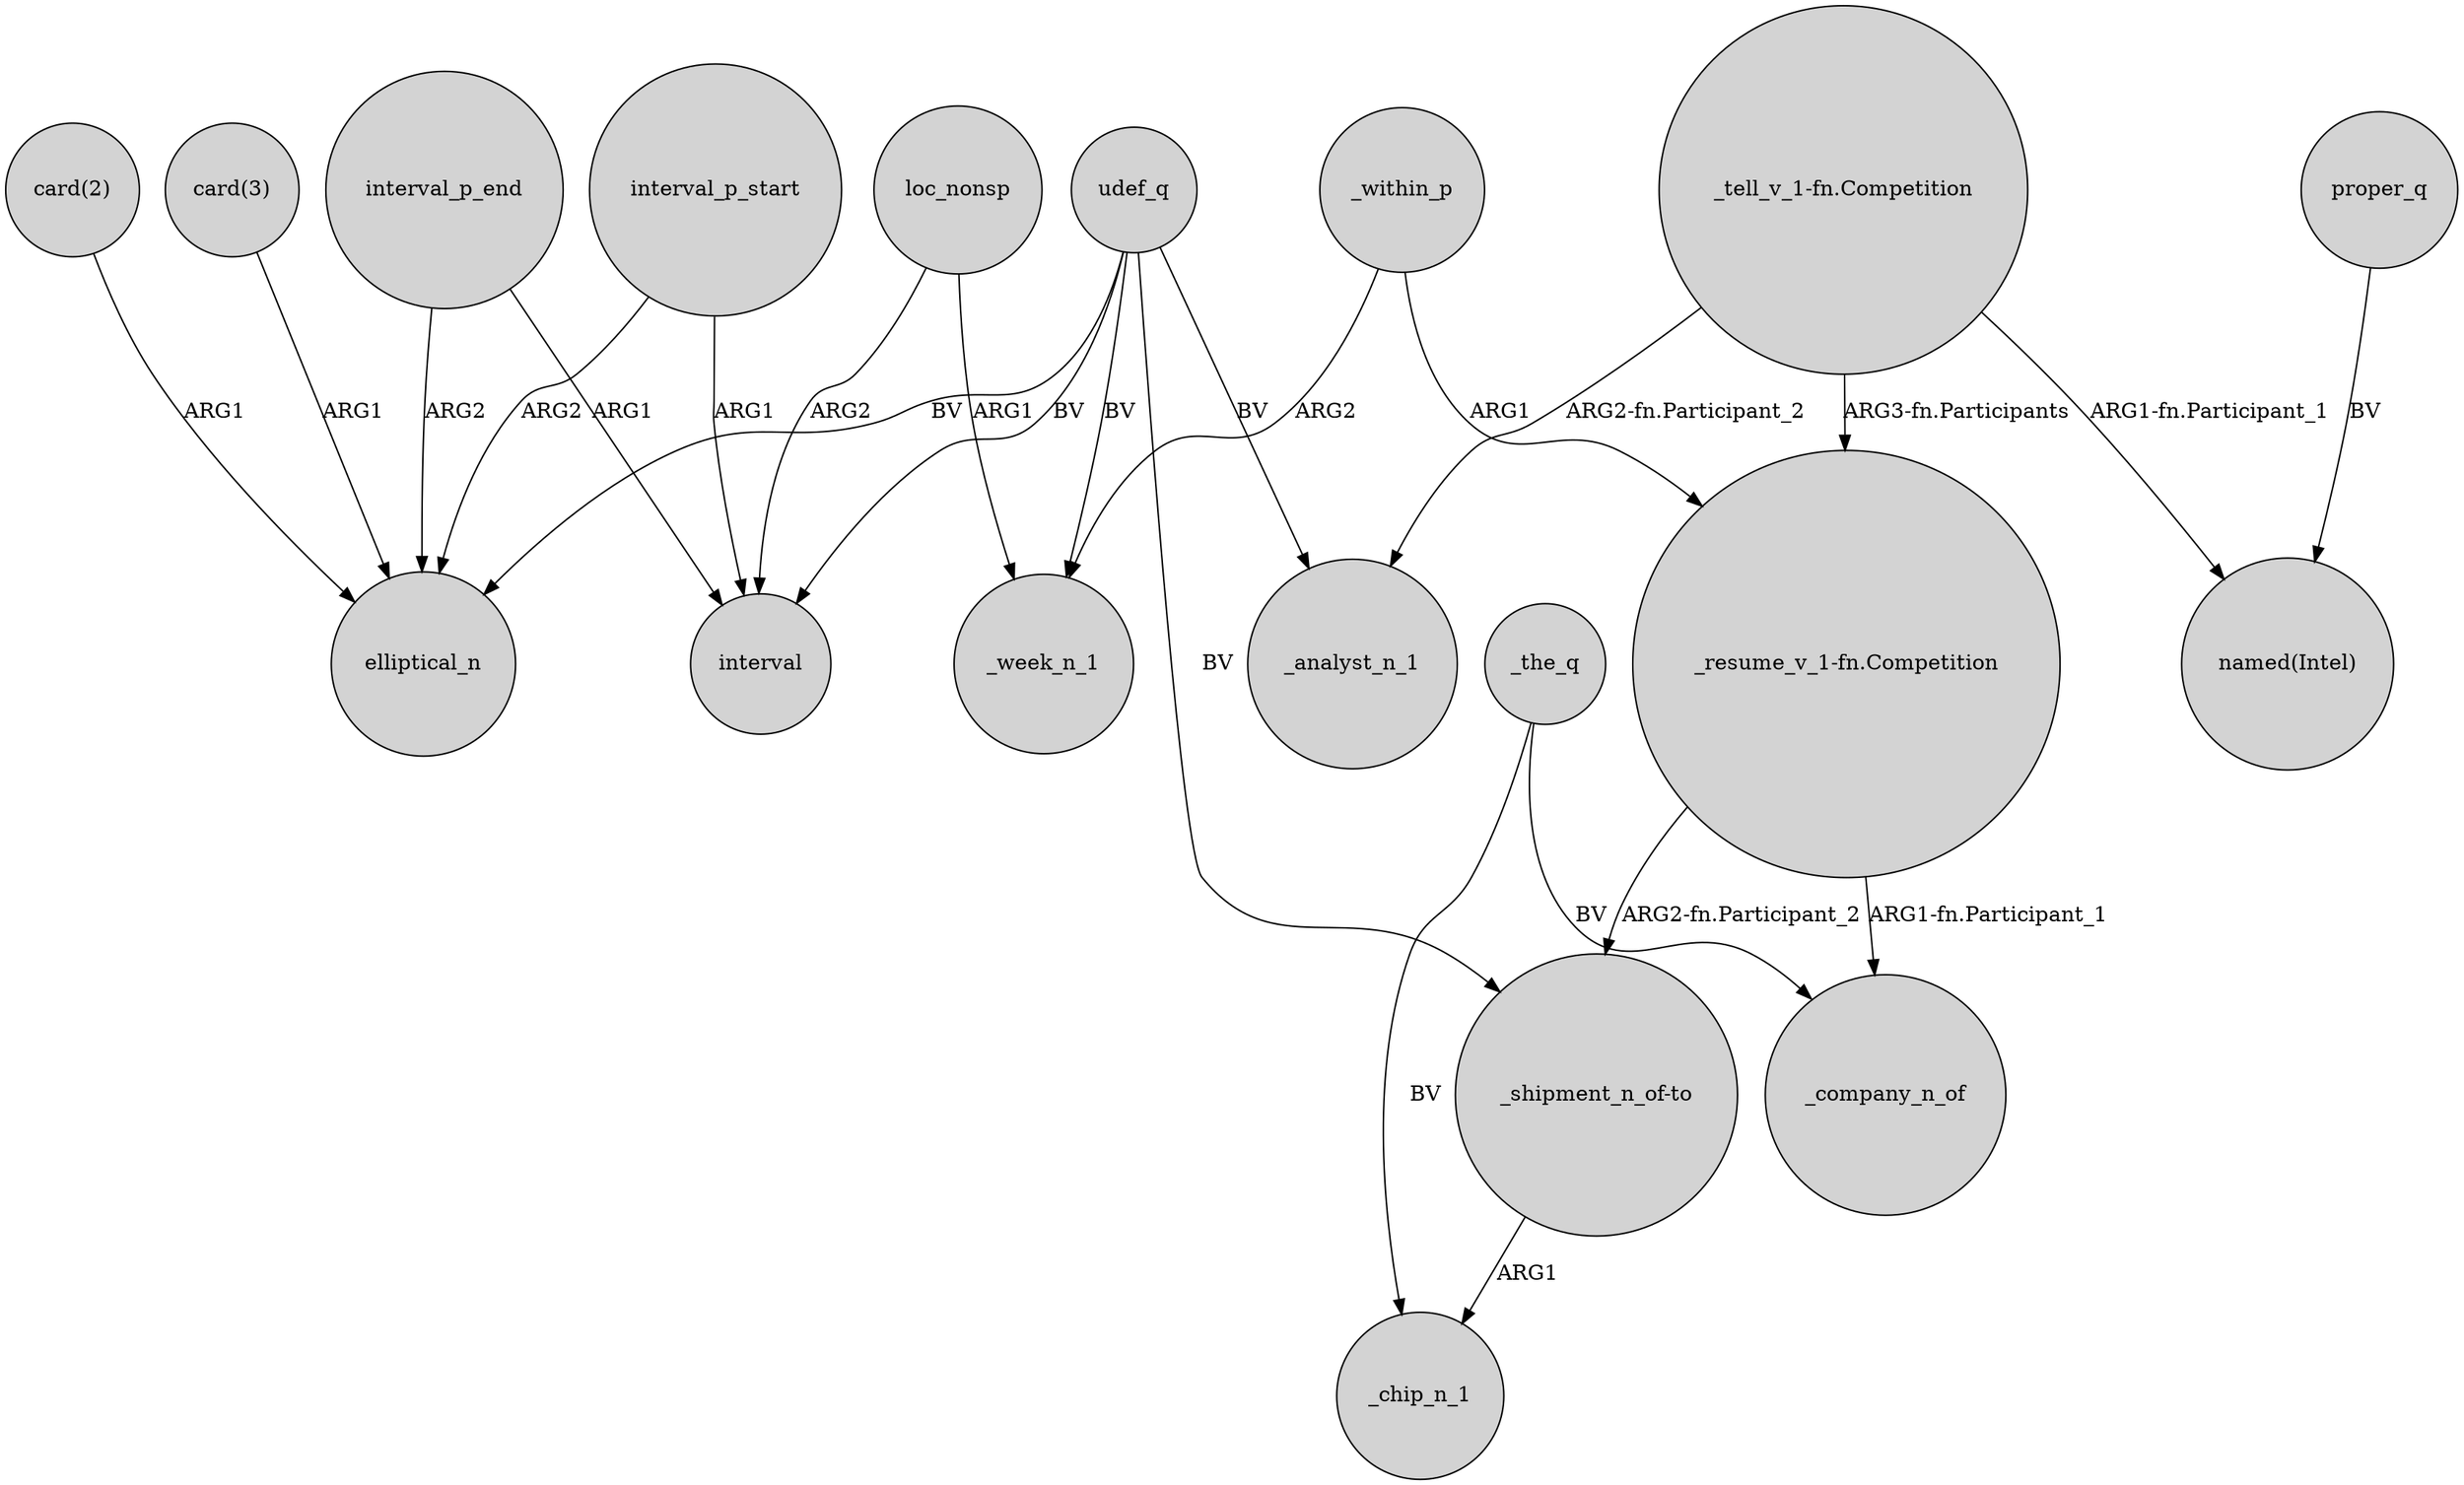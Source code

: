digraph {
	node [shape=circle style=filled]
	"card(3)" -> elliptical_n [label=ARG1]
	loc_nonsp -> interval [label=ARG2]
	interval_p_end -> elliptical_n [label=ARG2]
	"_tell_v_1-fn.Competition" -> "_resume_v_1-fn.Competition" [label="ARG3-fn.Participants"]
	udef_q -> _analyst_n_1 [label=BV]
	_within_p -> _week_n_1 [label=ARG2]
	"_resume_v_1-fn.Competition" -> _company_n_of [label="ARG1-fn.Participant_1"]
	interval_p_start -> elliptical_n [label=ARG2]
	"_resume_v_1-fn.Competition" -> "_shipment_n_of-to" [label="ARG2-fn.Participant_2"]
	udef_q -> interval [label=BV]
	_within_p -> "_resume_v_1-fn.Competition" [label=ARG1]
	loc_nonsp -> _week_n_1 [label=ARG1]
	interval_p_start -> interval [label=ARG1]
	proper_q -> "named(Intel)" [label=BV]
	"card(2)" -> elliptical_n [label=ARG1]
	udef_q -> _week_n_1 [label=BV]
	"_shipment_n_of-to" -> _chip_n_1 [label=ARG1]
	"_tell_v_1-fn.Competition" -> "named(Intel)" [label="ARG1-fn.Participant_1"]
	_the_q -> _chip_n_1 [label=BV]
	interval_p_end -> interval [label=ARG1]
	udef_q -> elliptical_n [label=BV]
	_the_q -> _company_n_of [label=BV]
	"_tell_v_1-fn.Competition" -> _analyst_n_1 [label="ARG2-fn.Participant_2"]
	udef_q -> "_shipment_n_of-to" [label=BV]
}
